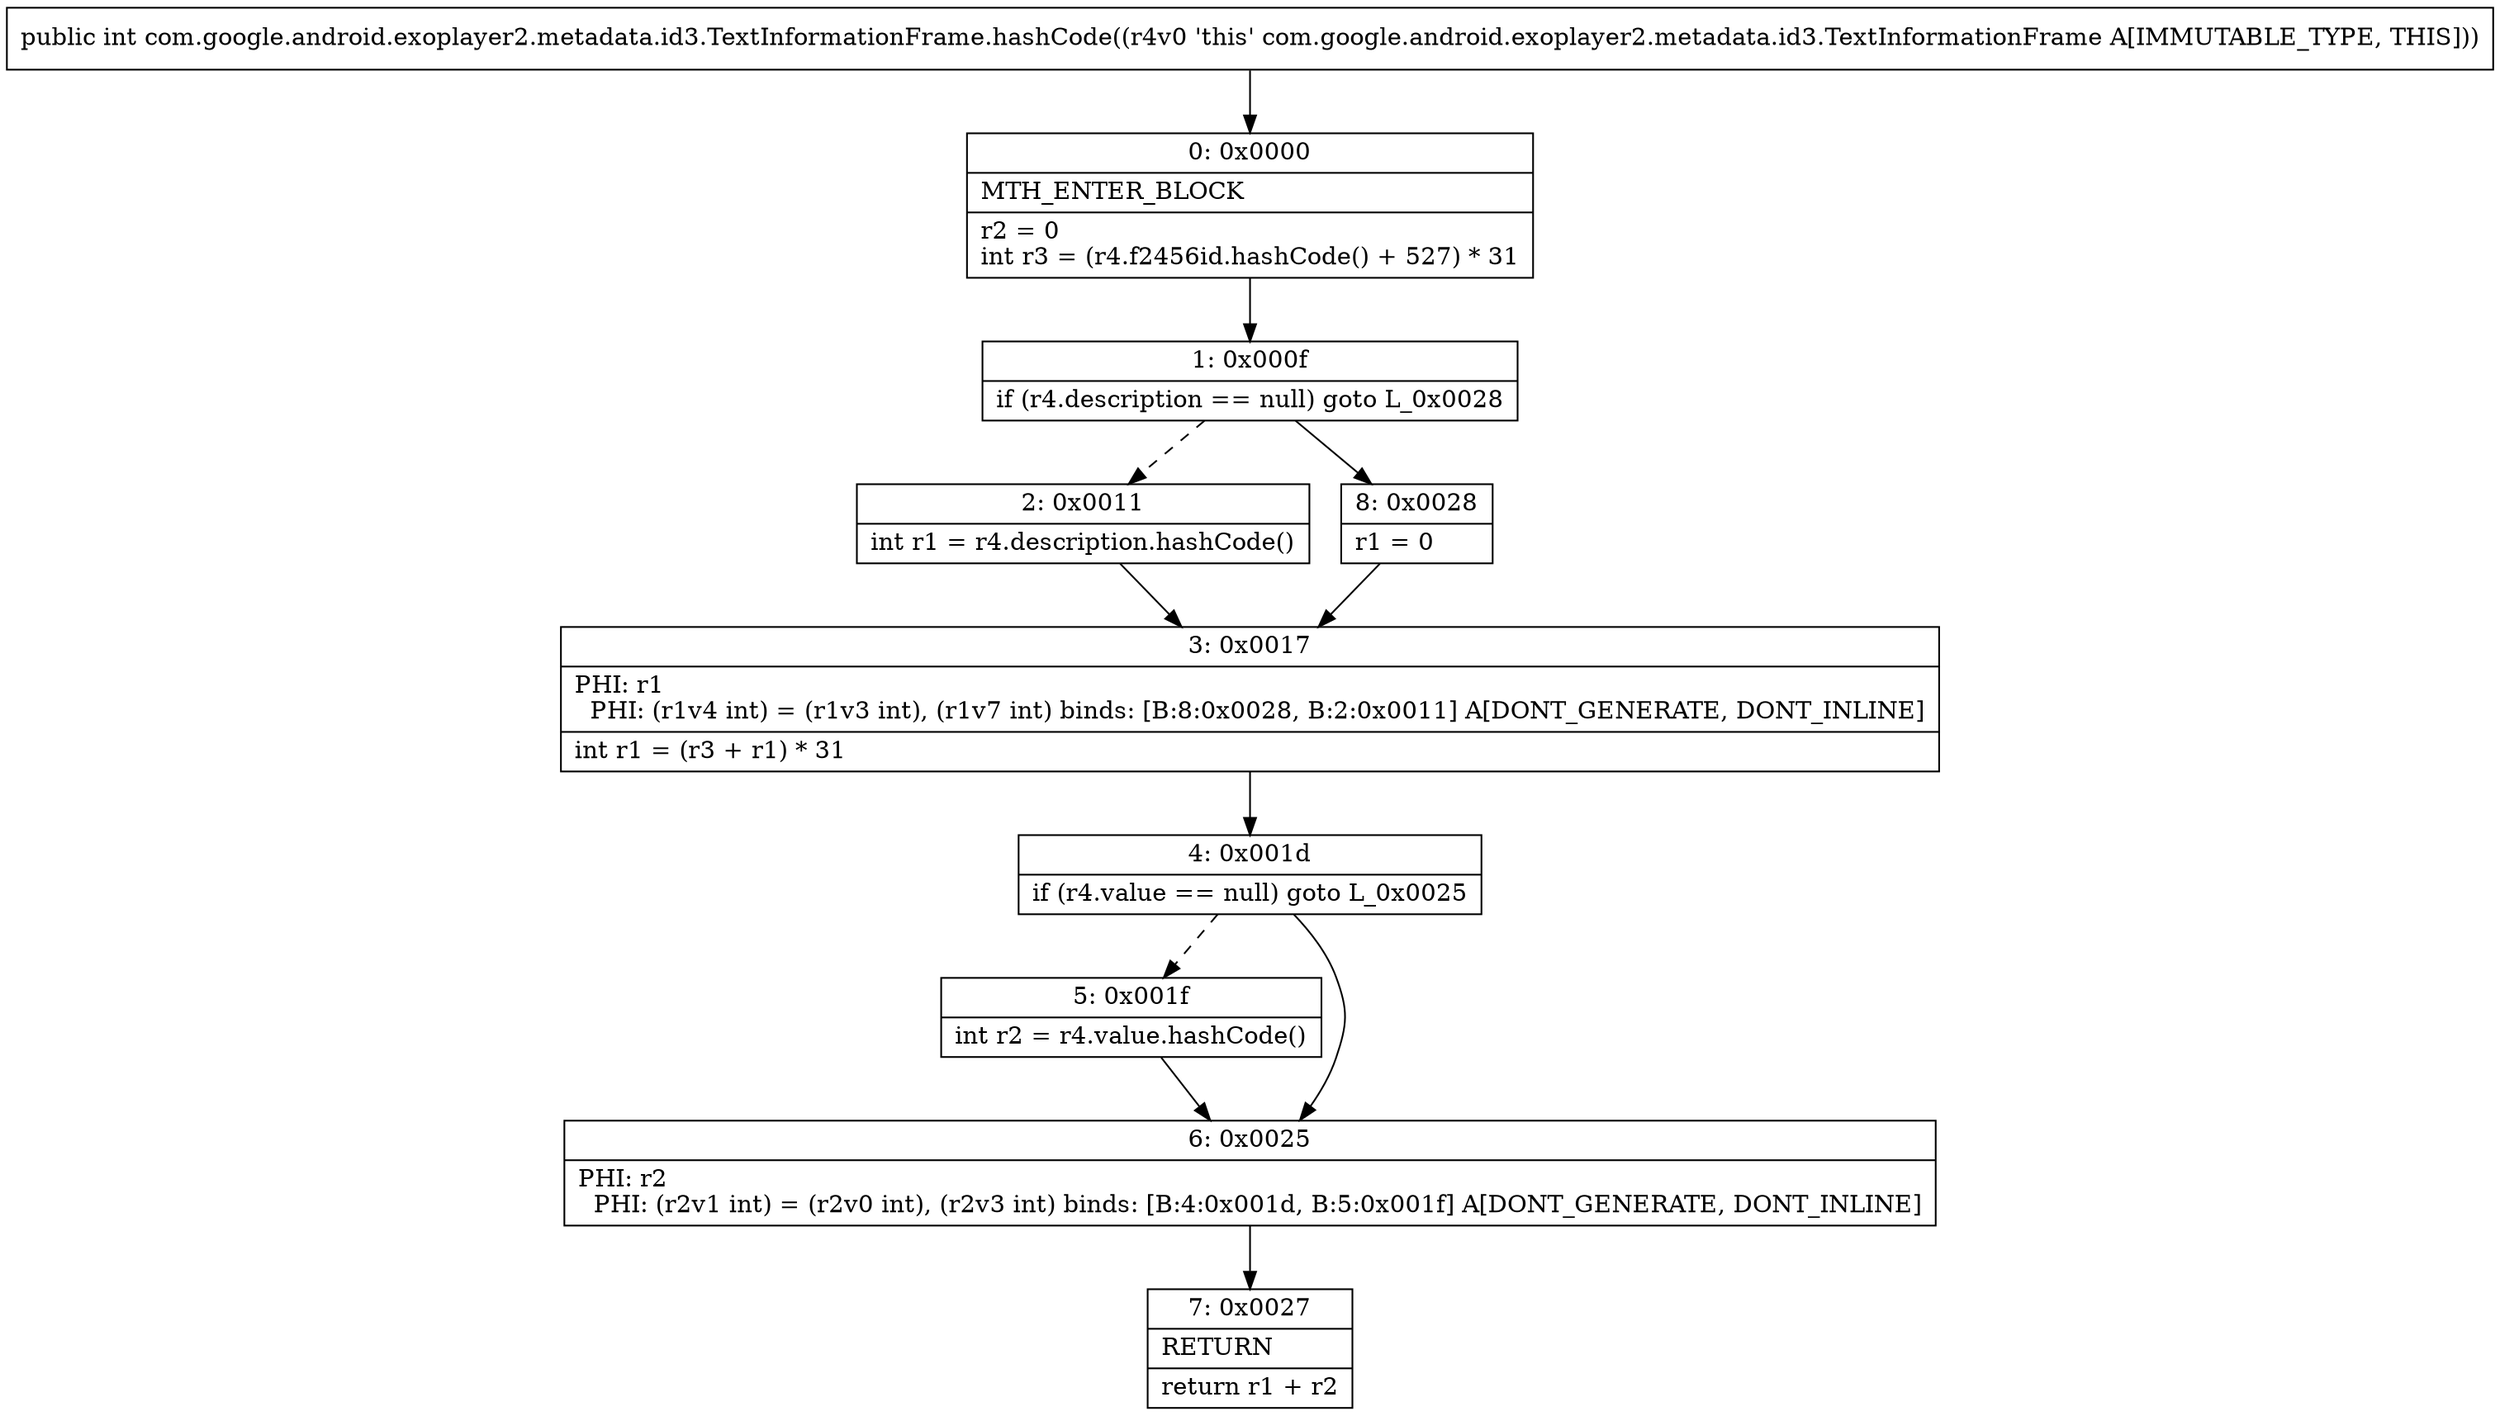 digraph "CFG forcom.google.android.exoplayer2.metadata.id3.TextInformationFrame.hashCode()I" {
Node_0 [shape=record,label="{0\:\ 0x0000|MTH_ENTER_BLOCK\l|r2 = 0\lint r3 = (r4.f2456id.hashCode() + 527) * 31\l}"];
Node_1 [shape=record,label="{1\:\ 0x000f|if (r4.description == null) goto L_0x0028\l}"];
Node_2 [shape=record,label="{2\:\ 0x0011|int r1 = r4.description.hashCode()\l}"];
Node_3 [shape=record,label="{3\:\ 0x0017|PHI: r1 \l  PHI: (r1v4 int) = (r1v3 int), (r1v7 int) binds: [B:8:0x0028, B:2:0x0011] A[DONT_GENERATE, DONT_INLINE]\l|int r1 = (r3 + r1) * 31\l}"];
Node_4 [shape=record,label="{4\:\ 0x001d|if (r4.value == null) goto L_0x0025\l}"];
Node_5 [shape=record,label="{5\:\ 0x001f|int r2 = r4.value.hashCode()\l}"];
Node_6 [shape=record,label="{6\:\ 0x0025|PHI: r2 \l  PHI: (r2v1 int) = (r2v0 int), (r2v3 int) binds: [B:4:0x001d, B:5:0x001f] A[DONT_GENERATE, DONT_INLINE]\l}"];
Node_7 [shape=record,label="{7\:\ 0x0027|RETURN\l|return r1 + r2\l}"];
Node_8 [shape=record,label="{8\:\ 0x0028|r1 = 0\l}"];
MethodNode[shape=record,label="{public int com.google.android.exoplayer2.metadata.id3.TextInformationFrame.hashCode((r4v0 'this' com.google.android.exoplayer2.metadata.id3.TextInformationFrame A[IMMUTABLE_TYPE, THIS])) }"];
MethodNode -> Node_0;
Node_0 -> Node_1;
Node_1 -> Node_2[style=dashed];
Node_1 -> Node_8;
Node_2 -> Node_3;
Node_3 -> Node_4;
Node_4 -> Node_5[style=dashed];
Node_4 -> Node_6;
Node_5 -> Node_6;
Node_6 -> Node_7;
Node_8 -> Node_3;
}

